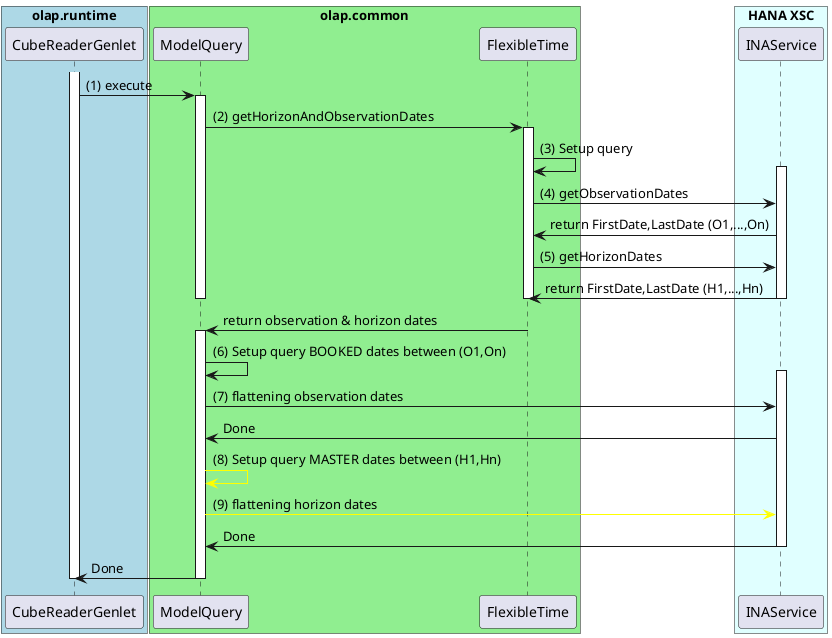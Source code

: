 @startuml

box "olap.runtime" #LightBlue
participant CubeReaderGenlet
end box

box "olap.common" #LightGreen
participant ModelQuery
participant FlexibleTime
end box


box "HANA XSC" #LightCyan
participant INAService
end box

activate CubeReaderGenlet
CubeReaderGenlet -> ModelQuery: (1) execute
activate ModelQuery
ModelQuery -> FlexibleTime: (2) getHorizonAndObservationDates
activate FlexibleTime
FlexibleTime -> FlexibleTime: (3) Setup query
activate INAService
FlexibleTime -> INAService: (4) getObservationDates
INAService -> FlexibleTime: return FirstDate,LastDate (O1,...,On)

FlexibleTime -> INAService: (5) getHorizonDates
INAService -> FlexibleTime: return FirstDate,LastDate (H1,...,Hn)

deactivate INAService
deactivate FlexibleTime
deactivate ModelQuery

FlexibleTime -> ModelQuery: return observation & horizon dates

activate ModelQuery
ModelQuery -> ModelQuery: (6) Setup query BOOKED dates between (O1,On)
activate INAService
ModelQuery->INAService: (7) flattening observation dates
INAService->ModelQuery: Done

ModelQuery -[#yellow]> ModelQuery: (8) Setup query MASTER dates between (H1,Hn)
ModelQuery-[#yellow]>INAService: (9) flattening horizon dates
INAService->ModelQuery: Done

deactivate INAService

ModelQuery -> CubeReaderGenlet:Done
deactivate ModelQuery
deactivate CubeReaderGenlet
@enduml